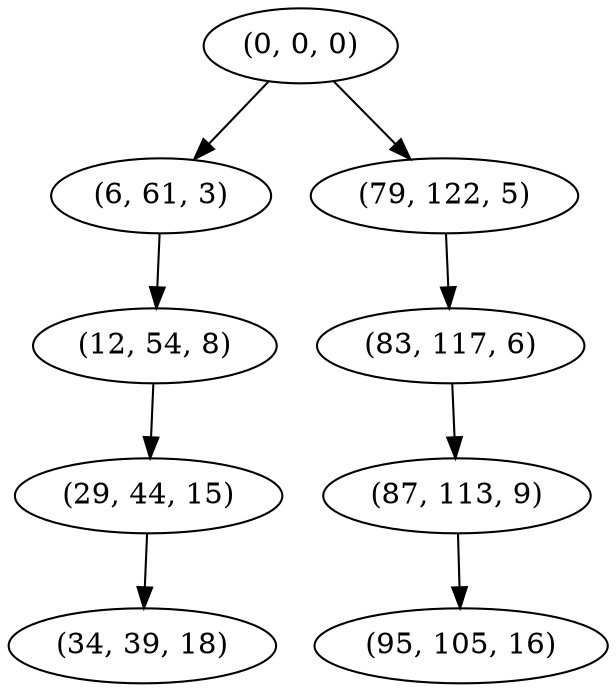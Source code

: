 digraph tree {
    "(0, 0, 0)";
    "(6, 61, 3)";
    "(12, 54, 8)";
    "(29, 44, 15)";
    "(34, 39, 18)";
    "(79, 122, 5)";
    "(83, 117, 6)";
    "(87, 113, 9)";
    "(95, 105, 16)";
    "(0, 0, 0)" -> "(6, 61, 3)";
    "(0, 0, 0)" -> "(79, 122, 5)";
    "(6, 61, 3)" -> "(12, 54, 8)";
    "(12, 54, 8)" -> "(29, 44, 15)";
    "(29, 44, 15)" -> "(34, 39, 18)";
    "(79, 122, 5)" -> "(83, 117, 6)";
    "(83, 117, 6)" -> "(87, 113, 9)";
    "(87, 113, 9)" -> "(95, 105, 16)";
}
